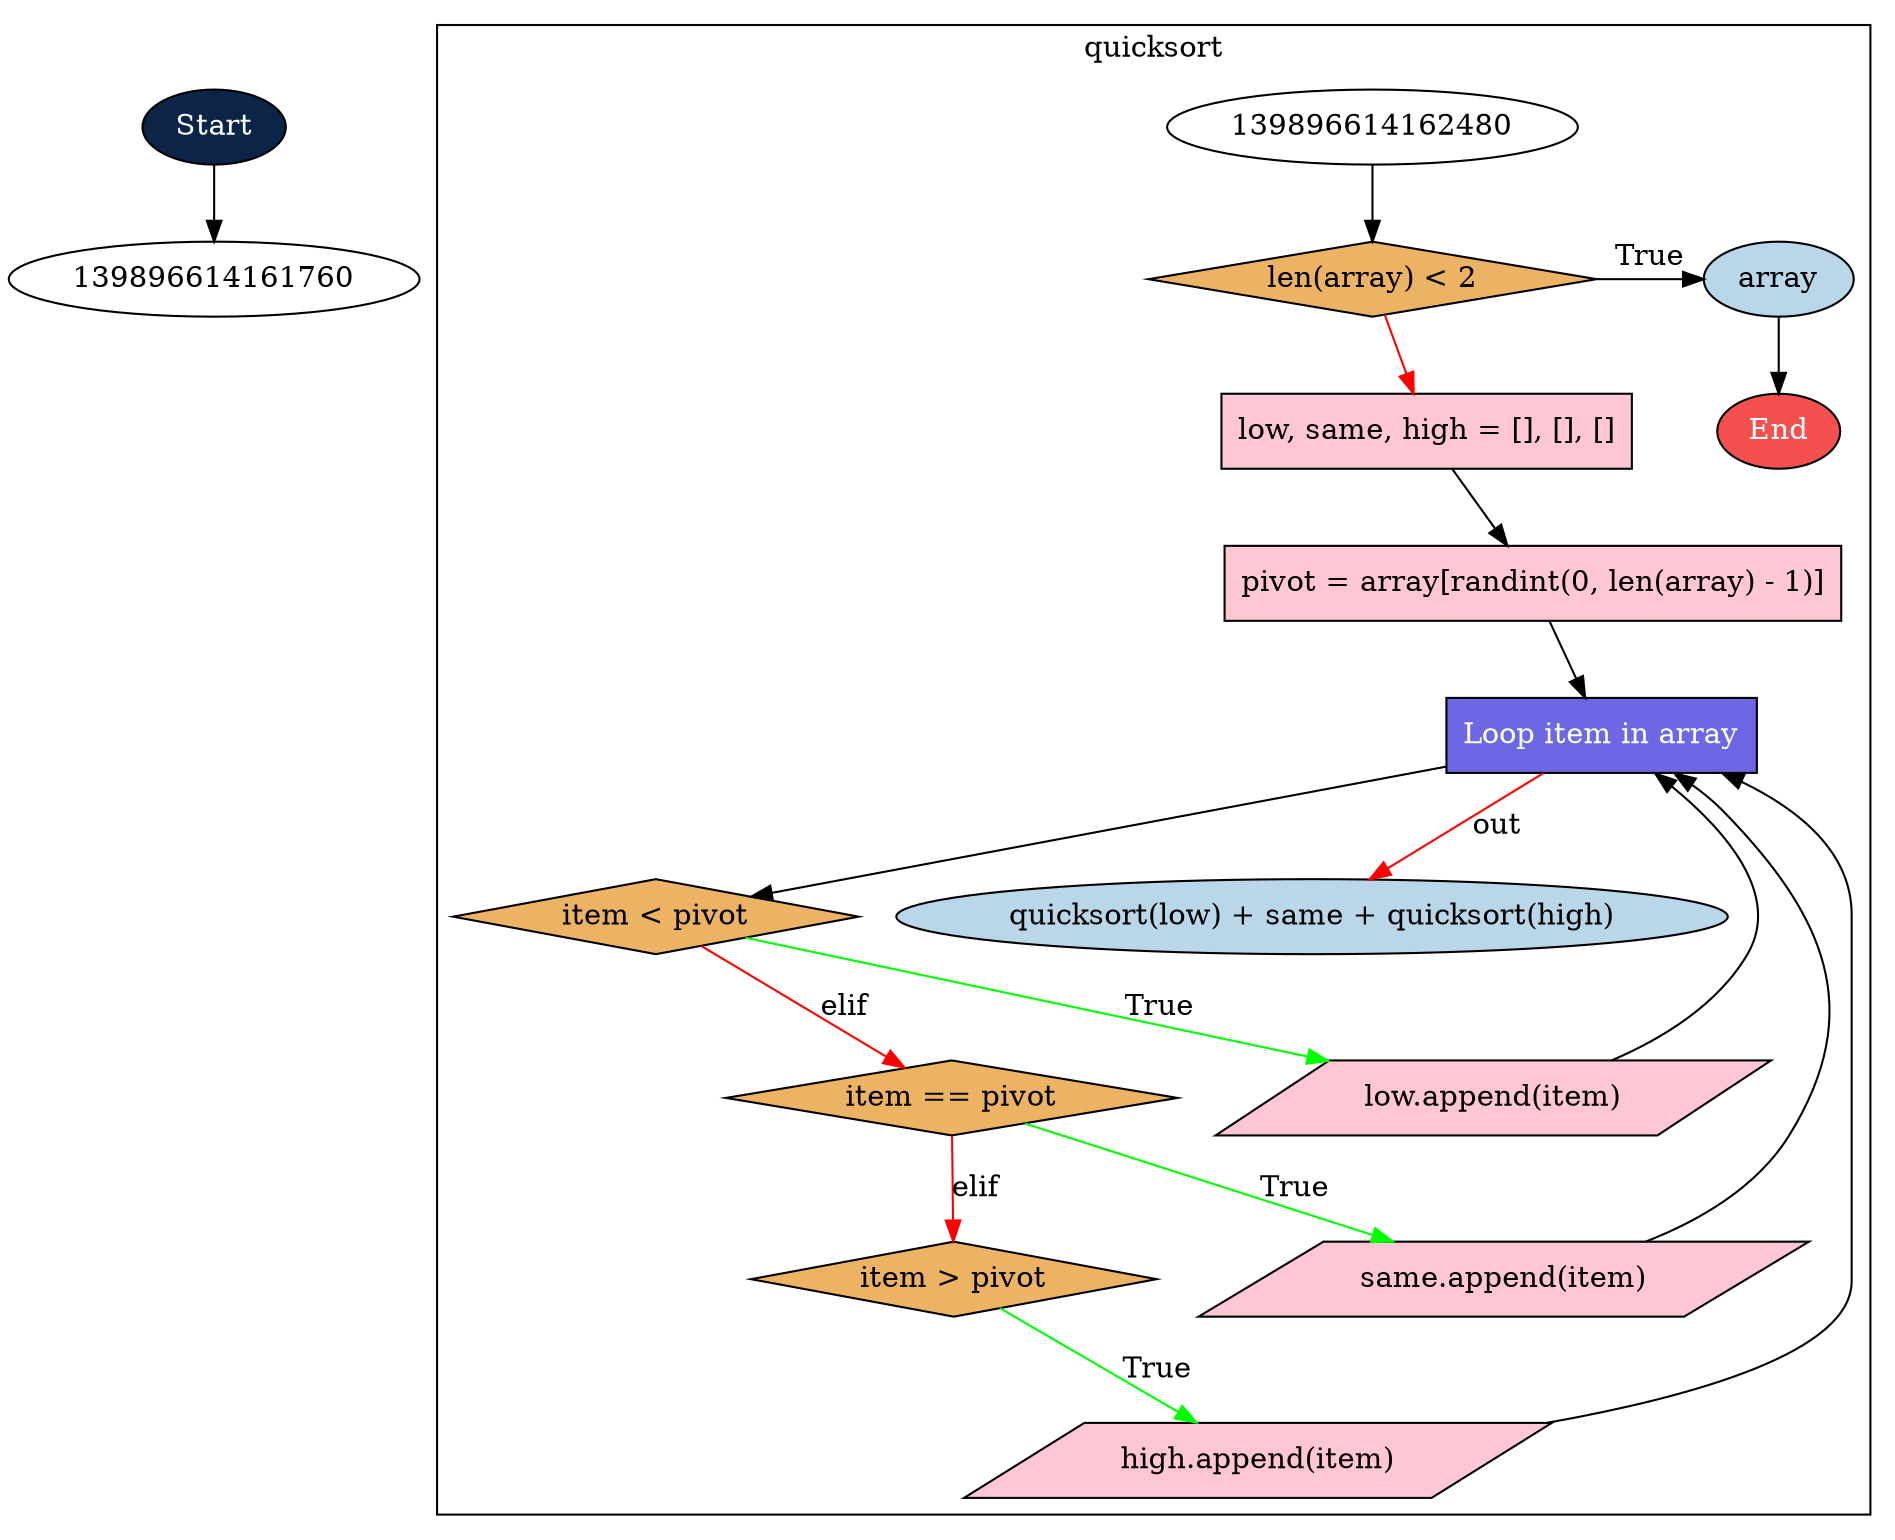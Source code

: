 digraph my_graph {
bgcolor="white"
139896614174624 [shape=ellipse] [label="Start"] [type="START"] [style=filled fillcolor="#0B2447" fontcolor=white]
139896614162480
139896614162528 [shape=diamond] [label="len(array) < 2"] [type="CONDITIONS"] [style=filled fillcolor="#ECB365" fontcolor=black]
139896614168240 [shape=ellipse] [label="array"] [type="RETURN"] [style=filled fillcolor="#BAD7E9" fontcolor=black]
139896614162288 [shape=rect] [label="low, same, high = [], [], []"] [type="STATEMENT"] [style=filled fillcolor="#FFC6D3" fontcolor=black]
139896614160848 [shape=rect] [label="pivot = array[randint(0, len(array) - 1)]"] [type="STATEMENT"] [style=filled fillcolor="#FFC6D3" fontcolor=black]
139896614165408 [shape=rect] [label="Loop item in array"] [type="LOOP"] [style=filled fillcolor="#6D67E4" fontcolor=white]
139896614160368 [shape=diamond] [label="item < pivot"] [type="CONDITIONS"] [style=filled fillcolor="#ECB365" fontcolor=black]
139896614164448 [shape=parallelogram] [label="low.append(item)"] [type="STATEMENT"] [style=filled fillcolor="#FFC6D3" fontcolor=black]
139896614167568 [shape=diamond] [label="item == pivot"] [type="CONDITIONS"] [style=filled fillcolor="#ECB365" fontcolor=black]
139896614173568 [shape=parallelogram] [label="same.append(item)"] [type="STATEMENT"] [style=filled fillcolor="#FFC6D3" fontcolor=black]
139896614163680 [shape=diamond] [label="item > pivot"] [type="CONDITIONS"] [style=filled fillcolor="#ECB365" fontcolor=black]
139896614174240 [shape=parallelogram] [label="high.append(item)"] [type="STATEMENT"] [style=filled fillcolor="#FFC6D3" fontcolor=black]
139896614160272 [shape=ellipse] [label="quicksort(low) + same + quicksort(high)"] [type="RETURN"] [style=filled fillcolor="#BAD7E9" fontcolor=black]
139896614164016 [shape=ellipse] [label="End"] [type="END"] [style=filled fillcolor="#F45050" fontcolor=white]
139896614174624 -> 139896614161760  [source = "@prev_to_current_same_indent : {} ===> ACNode(info={'value': 'from random import randint'}, type=IGNORE, indent=0)"] ;
subgraph cluster_quicksort {
label = "quicksort";
139896614162480 -> 139896614162528  [source = "@if_to_prev_node : ACNode(info={'name': 'quicksort', 'args': ['array']}, type=DEF, indent=0) ===> ACNode(info={'conditions': ['len(array) < 2'], 'type': 'IF'}, type=CONDITIONS, indent=4)"] ;

139896614162528 -> 139896614162288  [source = "@if_to_next_sibling : ACNode(info={'conditions': ['len(array) < 2'], 'type': 'IF'}, type=CONDITIONS, indent=4) ===> ACNode(info={'type': 'StatementType.STATEMENT_ASSIGN', 'value': 'low, same, high = [], [], []'}, type=STATEMENT, indent=4)"] [color=red];
{rank = same; 139896614162528; 139896614168240;}

139896614168240 -> 139896614164016  [source = "@return_to_end : ACNode(info={'name': 'array'}, type=RETURN, indent=8) ===> {}"] ;

139896614162528 -> 139896614168240 [label = True] [source = "@return_2 : ACNode(info={'conditions': ['len(array) < 2'], 'type': 'IF'}, type=CONDITIONS, indent=4) ===> ACNode(info={'name': 'array'}, type=RETURN, indent=8)"] ;
139896614162288 -> 139896614160848  [source = "@prev_to_current_same_indent : ACNode(info={'type': 'StatementType.STATEMENT_ASSIGN', 'value': 'low, same, high = [], [], []'}, type=STATEMENT, indent=4) ===> ACNode(info={'type': 'StatementType.STATEMENT_ASSIGN', 'value': 'pivot = array[randint(0, len(array) - 1)]'}, type=STATEMENT, indent=4)"] ;
139896614160848 -> 139896614165408  [source = "@prev_to_loop : ACNode(info={'type': 'StatementType.STATEMENT_ASSIGN', 'value': 'pivot = array[randint(0, len(array) - 1)]'}, type=STATEMENT, indent=4) ===> ACNode(info={'item': 'item', 'list': 'array'}, type=LOOP, indent=4)"] ;

139896614165408 -> 139896614160272 [label = out] [source = "@loop_to_next : ACNode(info={'item': 'item', 'list': 'array'}, type=LOOP, indent=4) ===> ACNode(info={'name': 'quicksort(low) + same + quicksort(high)'}, type=RETURN, indent=4)"] [color=red];
139896614165408 -> 139896614160368  [source = "@if_to_prev_node : ACNode(info={'item': 'item', 'list': 'array'}, type=LOOP, indent=4) ===> ACNode(info={'conditions': ['item < pivot'], 'type': 'IF'}, type=CONDITIONS, indent=8)"] ;

139896614160368 -> 139896614167568 [label = elif] [source = "@if_or_if_to_elif : ACNode(info={'conditions': ['item < pivot'], 'type': 'IF'}, type=CONDITIONS, indent=8) ===> ACNode(info={'conditions': ['item == pivot'], 'type': 'ELIF'}, type=CONDITIONS, indent=8)"] [color=red];

139896614167568 -> 139896614163680 [label = elif] [source = "@if_or_if_to_elif : ACNode(info={'conditions': ['item == pivot'], 'type': 'ELIF'}, type=CONDITIONS, indent=8) ===> ACNode(info={'conditions': ['item > pivot'], 'type': 'ELIF'}, type=CONDITIONS, indent=8)"] [color=red];

139896614164448 -> 139896614165408  [source = "@last_child_to_next_sibling : ACNode(info={'type': 'StatementType.STATEMENT_METHOD', 'value': 'low.append(item)'}, type=STATEMENT, indent=12) ===> ACNode(info={'item': 'item', 'list': 'array'}, type=LOOP, indent=4)"] ;
139896614160368 -> 139896614164448 [label = True] [source = "@parent_to_child : ACNode(info={'conditions': ['item < pivot'], 'type': 'IF'}, type=CONDITIONS, indent=8) ===> ACNode(info={'type': 'StatementType.STATEMENT_METHOD', 'value': 'low.append(item)'}, type=STATEMENT, indent=12)"] [color=green];
139896614173568 -> 139896614165408  [source = "@last_child_to_next_sibling : ACNode(info={'type': 'StatementType.STATEMENT_METHOD', 'value': 'same.append(item)'}, type=STATEMENT, indent=12) ===> ACNode(info={'item': 'item', 'list': 'array'}, type=LOOP, indent=4)"] ;
139896614167568 -> 139896614173568 [label = True] [source = "@parent_to_child : ACNode(info={'conditions': ['item == pivot'], 'type': 'ELIF'}, type=CONDITIONS, indent=8) ===> ACNode(info={'type': 'StatementType.STATEMENT_METHOD', 'value': 'same.append(item)'}, type=STATEMENT, indent=12)"] [color=green];
139896614174240 -> 139896614165408  [source = "@last_child_to_next_sibling : ACNode(info={'type': 'StatementType.STATEMENT_METHOD', 'value': 'high.append(item)'}, type=STATEMENT, indent=12) ===> ACNode(info={'item': 'item', 'list': 'array'}, type=LOOP, indent=4)"] ;
139896614163680 -> 139896614174240 [label = True] [source = "@parent_to_child : ACNode(info={'conditions': ['item > pivot'], 'type': 'ELIF'}, type=CONDITIONS, indent=8) ===> ACNode(info={'type': 'StatementType.STATEMENT_METHOD', 'value': 'high.append(item)'}, type=STATEMENT, indent=12)"] [color=green];
}
}
